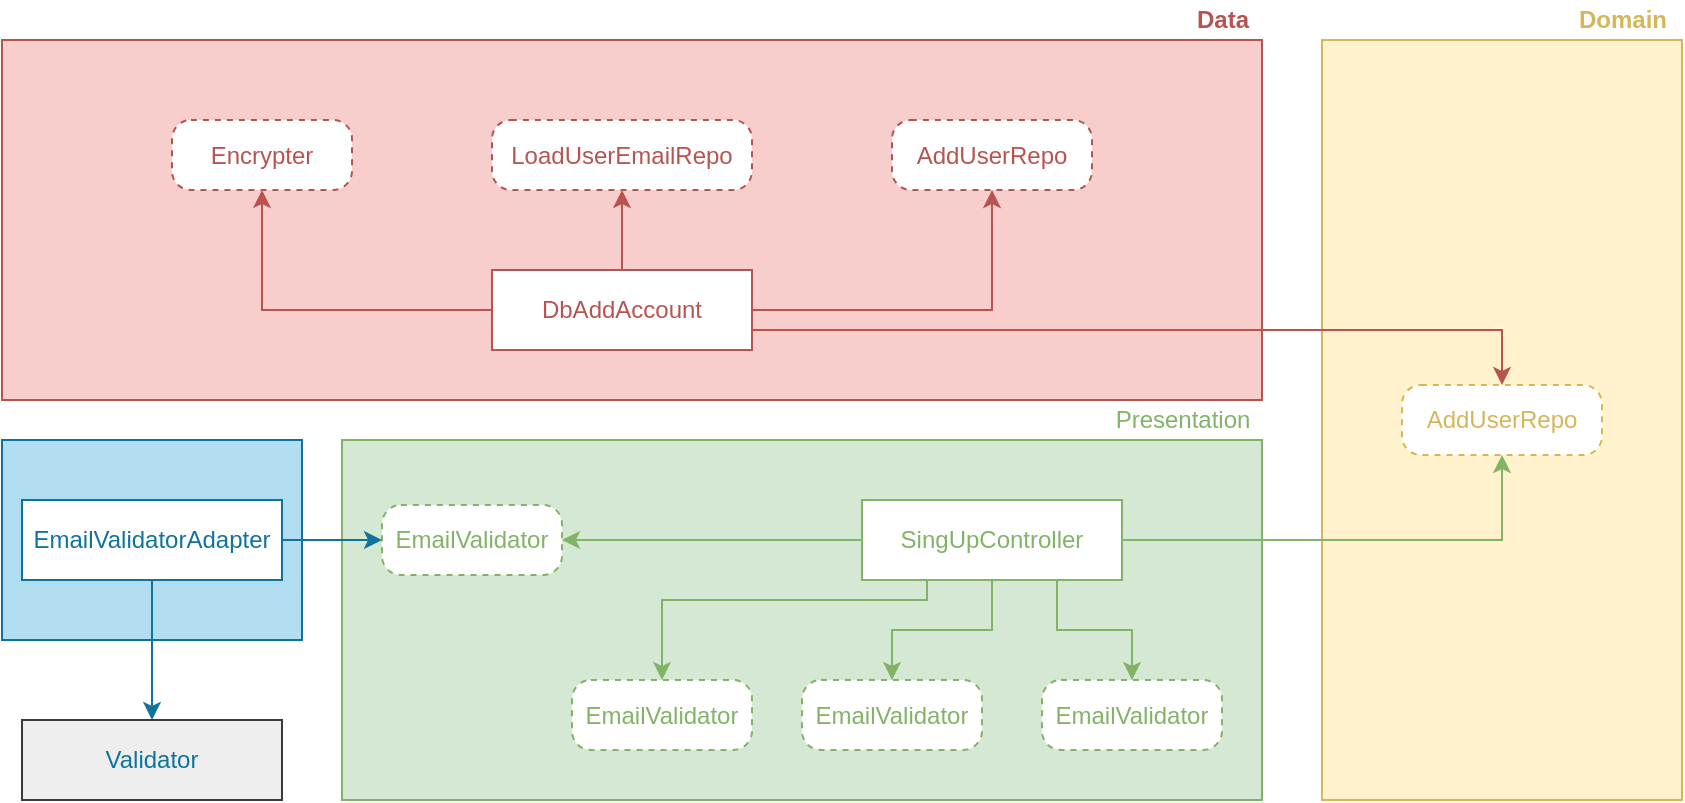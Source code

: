 <mxfile version="14.4.9" type="github">
  <diagram id="Z1HPPXU_xEtoJKIFurmC" name="Page-1">
    <mxGraphModel dx="1240" dy="643" grid="1" gridSize="10" guides="1" tooltips="1" connect="1" arrows="1" fold="1" page="1" pageScale="1" pageWidth="1654" pageHeight="1169" math="0" shadow="0">
      <root>
        <mxCell id="0" />
        <mxCell id="1" parent="0" />
        <mxCell id="7xT4JCpLoNPR1XlFNLzu-20" value="" style="rounded=0;whiteSpace=wrap;html=1;fillColor=#fff2cc;strokeColor=#D6B656;" vertex="1" parent="1">
          <mxGeometry x="1240" y="480" width="180" height="380" as="geometry" />
        </mxCell>
        <mxCell id="7xT4JCpLoNPR1XlFNLzu-1" value="" style="rounded=0;whiteSpace=wrap;html=1;fillColor=#f8cecc;strokeColor=#B85450;" vertex="1" parent="1">
          <mxGeometry x="580" y="480" width="630" height="180" as="geometry" />
        </mxCell>
        <mxCell id="7xT4JCpLoNPR1XlFNLzu-2" value="Encrypter" style="rounded=1;whiteSpace=wrap;html=1;dashed=1;arcSize=27;fontColor=#B85450;strokeColor=#B85450;" vertex="1" parent="1">
          <mxGeometry x="665" y="520" width="90" height="35" as="geometry" />
        </mxCell>
        <mxCell id="7xT4JCpLoNPR1XlFNLzu-3" value="LoadUserEmailRepo" style="rounded=1;whiteSpace=wrap;html=1;dashed=1;arcSize=27;fontColor=#B85450;strokeColor=#B85450;" vertex="1" parent="1">
          <mxGeometry x="825" y="520" width="130" height="35" as="geometry" />
        </mxCell>
        <mxCell id="7xT4JCpLoNPR1XlFNLzu-4" value="AddUserRepo" style="rounded=1;whiteSpace=wrap;html=1;dashed=1;arcSize=27;fontColor=#B85450;strokeColor=#B85450;" vertex="1" parent="1">
          <mxGeometry x="1025" y="520" width="100" height="35" as="geometry" />
        </mxCell>
        <mxCell id="7xT4JCpLoNPR1XlFNLzu-6" style="edgeStyle=orthogonalEdgeStyle;rounded=0;orthogonalLoop=1;jettySize=auto;html=1;strokeColor=#B85450;" edge="1" parent="1" source="7xT4JCpLoNPR1XlFNLzu-5" target="7xT4JCpLoNPR1XlFNLzu-3">
          <mxGeometry relative="1" as="geometry" />
        </mxCell>
        <mxCell id="7xT4JCpLoNPR1XlFNLzu-7" style="edgeStyle=orthogonalEdgeStyle;rounded=0;orthogonalLoop=1;jettySize=auto;html=1;exitX=0;exitY=0.5;exitDx=0;exitDy=0;strokeColor=#B85450;" edge="1" parent="1" source="7xT4JCpLoNPR1XlFNLzu-5" target="7xT4JCpLoNPR1XlFNLzu-2">
          <mxGeometry relative="1" as="geometry" />
        </mxCell>
        <mxCell id="7xT4JCpLoNPR1XlFNLzu-8" style="edgeStyle=orthogonalEdgeStyle;rounded=0;orthogonalLoop=1;jettySize=auto;html=1;exitX=1;exitY=0.5;exitDx=0;exitDy=0;strokeColor=#B85450;fontColor=#B85450;" edge="1" parent="1" source="7xT4JCpLoNPR1XlFNLzu-5" target="7xT4JCpLoNPR1XlFNLzu-4">
          <mxGeometry relative="1" as="geometry" />
        </mxCell>
        <mxCell id="7xT4JCpLoNPR1XlFNLzu-24" style="edgeStyle=orthogonalEdgeStyle;rounded=0;orthogonalLoop=1;jettySize=auto;html=1;exitX=1;exitY=0.75;exitDx=0;exitDy=0;entryX=0.5;entryY=0;entryDx=0;entryDy=0;fontColor=#D6B656;strokeColor=#B85450;" edge="1" parent="1" source="7xT4JCpLoNPR1XlFNLzu-5" target="7xT4JCpLoNPR1XlFNLzu-22">
          <mxGeometry relative="1" as="geometry" />
        </mxCell>
        <mxCell id="7xT4JCpLoNPR1XlFNLzu-5" value="DbAddAccount" style="rounded=0;whiteSpace=wrap;html=1;fontColor=#B85450;strokeColor=#B85450;" vertex="1" parent="1">
          <mxGeometry x="825" y="595" width="130" height="40" as="geometry" />
        </mxCell>
        <mxCell id="7xT4JCpLoNPR1XlFNLzu-9" value="Data" style="text;html=1;align=center;verticalAlign=middle;resizable=0;points=[];autosize=1;fontStyle=1;fontColor=#B85450;" vertex="1" parent="1">
          <mxGeometry x="1170" y="460" width="40" height="20" as="geometry" />
        </mxCell>
        <mxCell id="7xT4JCpLoNPR1XlFNLzu-10" value="" style="rounded=0;whiteSpace=wrap;html=1;fillColor=#d5e8d4;strokeColor=#82B366;" vertex="1" parent="1">
          <mxGeometry x="750" y="680" width="460" height="180" as="geometry" />
        </mxCell>
        <mxCell id="7xT4JCpLoNPR1XlFNLzu-16" style="edgeStyle=orthogonalEdgeStyle;rounded=0;orthogonalLoop=1;jettySize=auto;html=1;fontColor=#82B366;strokeColor=#82B366;" edge="1" parent="1" source="7xT4JCpLoNPR1XlFNLzu-11" target="7xT4JCpLoNPR1XlFNLzu-12">
          <mxGeometry relative="1" as="geometry" />
        </mxCell>
        <mxCell id="7xT4JCpLoNPR1XlFNLzu-17" style="edgeStyle=orthogonalEdgeStyle;rounded=0;orthogonalLoop=1;jettySize=auto;html=1;fontColor=#82B366;strokeColor=#82B366;exitX=0.75;exitY=1;exitDx=0;exitDy=0;" edge="1" parent="1" source="7xT4JCpLoNPR1XlFNLzu-11" target="7xT4JCpLoNPR1XlFNLzu-13">
          <mxGeometry relative="1" as="geometry" />
        </mxCell>
        <mxCell id="7xT4JCpLoNPR1XlFNLzu-18" style="edgeStyle=orthogonalEdgeStyle;rounded=0;orthogonalLoop=1;jettySize=auto;html=1;exitX=0.5;exitY=1;exitDx=0;exitDy=0;fontColor=#82B366;strokeColor=#82B366;" edge="1" parent="1" source="7xT4JCpLoNPR1XlFNLzu-11" target="7xT4JCpLoNPR1XlFNLzu-14">
          <mxGeometry relative="1" as="geometry" />
        </mxCell>
        <mxCell id="7xT4JCpLoNPR1XlFNLzu-19" style="edgeStyle=orthogonalEdgeStyle;rounded=0;orthogonalLoop=1;jettySize=auto;html=1;exitX=0.25;exitY=1;exitDx=0;exitDy=0;fontColor=#82B366;strokeColor=#82B366;entryX=0.5;entryY=0;entryDx=0;entryDy=0;" edge="1" parent="1" source="7xT4JCpLoNPR1XlFNLzu-11" target="7xT4JCpLoNPR1XlFNLzu-15">
          <mxGeometry relative="1" as="geometry">
            <Array as="points">
              <mxPoint x="1043" y="760" />
              <mxPoint x="910" y="760" />
            </Array>
          </mxGeometry>
        </mxCell>
        <mxCell id="7xT4JCpLoNPR1XlFNLzu-23" style="edgeStyle=orthogonalEdgeStyle;rounded=0;orthogonalLoop=1;jettySize=auto;html=1;strokeColor=#82B366;fontColor=#D6B656;" edge="1" parent="1" source="7xT4JCpLoNPR1XlFNLzu-11" target="7xT4JCpLoNPR1XlFNLzu-22">
          <mxGeometry relative="1" as="geometry" />
        </mxCell>
        <mxCell id="7xT4JCpLoNPR1XlFNLzu-11" value="SingUpController" style="rounded=0;whiteSpace=wrap;html=1;fontColor=#82B366;strokeColor=#82B366;" vertex="1" parent="1">
          <mxGeometry x="1010" y="710" width="130" height="40" as="geometry" />
        </mxCell>
        <mxCell id="7xT4JCpLoNPR1XlFNLzu-12" value="EmailValidator" style="rounded=1;whiteSpace=wrap;html=1;dashed=1;arcSize=27;labelBackgroundColor=none;fontColor=#82B366;strokeColor=#82B366;" vertex="1" parent="1">
          <mxGeometry x="770" y="712.5" width="90" height="35" as="geometry" />
        </mxCell>
        <mxCell id="7xT4JCpLoNPR1XlFNLzu-13" value="EmailValidator" style="rounded=1;whiteSpace=wrap;html=1;dashed=1;arcSize=27;labelBackgroundColor=none;fontColor=#82B366;strokeColor=#82B366;" vertex="1" parent="1">
          <mxGeometry x="1100" y="800" width="90" height="35" as="geometry" />
        </mxCell>
        <mxCell id="7xT4JCpLoNPR1XlFNLzu-14" value="EmailValidator" style="rounded=1;whiteSpace=wrap;html=1;dashed=1;arcSize=27;labelBackgroundColor=none;fontColor=#82B366;strokeColor=#82B366;" vertex="1" parent="1">
          <mxGeometry x="980" y="800" width="90" height="35" as="geometry" />
        </mxCell>
        <mxCell id="7xT4JCpLoNPR1XlFNLzu-15" value="EmailValidator" style="rounded=1;whiteSpace=wrap;html=1;dashed=1;arcSize=27;labelBackgroundColor=none;fontColor=#82B366;strokeColor=#82B366;" vertex="1" parent="1">
          <mxGeometry x="865" y="800" width="90" height="35" as="geometry" />
        </mxCell>
        <mxCell id="7xT4JCpLoNPR1XlFNLzu-21" value="Presentation" style="text;html=1;align=center;verticalAlign=middle;resizable=0;points=[];autosize=1;fontColor=#82B366;" vertex="1" parent="1">
          <mxGeometry x="1130" y="660" width="80" height="20" as="geometry" />
        </mxCell>
        <mxCell id="7xT4JCpLoNPR1XlFNLzu-22" value="AddUserRepo" style="rounded=1;whiteSpace=wrap;html=1;dashed=1;arcSize=27;strokeColor=#D6B656;fontColor=#D6B656;" vertex="1" parent="1">
          <mxGeometry x="1280" y="652.5" width="100" height="35" as="geometry" />
        </mxCell>
        <mxCell id="7xT4JCpLoNPR1XlFNLzu-25" value="Domain" style="text;html=1;align=center;verticalAlign=middle;resizable=0;points=[];autosize=1;fontStyle=1;fontColor=#D6B656;" vertex="1" parent="1">
          <mxGeometry x="1360" y="460" width="60" height="20" as="geometry" />
        </mxCell>
        <mxCell id="7xT4JCpLoNPR1XlFNLzu-26" value="" style="rounded=0;whiteSpace=wrap;html=1;fillColor=#b1ddf0;strokeColor=#10739E;" vertex="1" parent="1">
          <mxGeometry x="580" y="680" width="150" height="100" as="geometry" />
        </mxCell>
        <mxCell id="7xT4JCpLoNPR1XlFNLzu-29" style="edgeStyle=orthogonalEdgeStyle;rounded=0;orthogonalLoop=1;jettySize=auto;html=1;fontColor=#D6B656;strokeColor=#10739E;" edge="1" parent="1" source="7xT4JCpLoNPR1XlFNLzu-27" target="7xT4JCpLoNPR1XlFNLzu-28">
          <mxGeometry relative="1" as="geometry" />
        </mxCell>
        <mxCell id="7xT4JCpLoNPR1XlFNLzu-30" style="edgeStyle=orthogonalEdgeStyle;rounded=0;orthogonalLoop=1;jettySize=auto;html=1;strokeColor=#10739E;fontColor=#D6B656;" edge="1" parent="1" source="7xT4JCpLoNPR1XlFNLzu-27" target="7xT4JCpLoNPR1XlFNLzu-12">
          <mxGeometry relative="1" as="geometry" />
        </mxCell>
        <mxCell id="7xT4JCpLoNPR1XlFNLzu-27" value="&lt;font color=&quot;#10739e&quot;&gt;EmailValidatorAdapter&lt;/font&gt;" style="rounded=0;whiteSpace=wrap;html=1;fontColor=#B85450;strokeColor=#10739E;" vertex="1" parent="1">
          <mxGeometry x="590" y="710" width="130" height="40" as="geometry" />
        </mxCell>
        <mxCell id="7xT4JCpLoNPR1XlFNLzu-28" value="&lt;font color=&quot;#10739e&quot;&gt;Validator&lt;/font&gt;" style="rounded=0;whiteSpace=wrap;html=1;strokeColor=#36393d;fillColor=#eeeeee;" vertex="1" parent="1">
          <mxGeometry x="590" y="820" width="130" height="40" as="geometry" />
        </mxCell>
      </root>
    </mxGraphModel>
  </diagram>
</mxfile>
